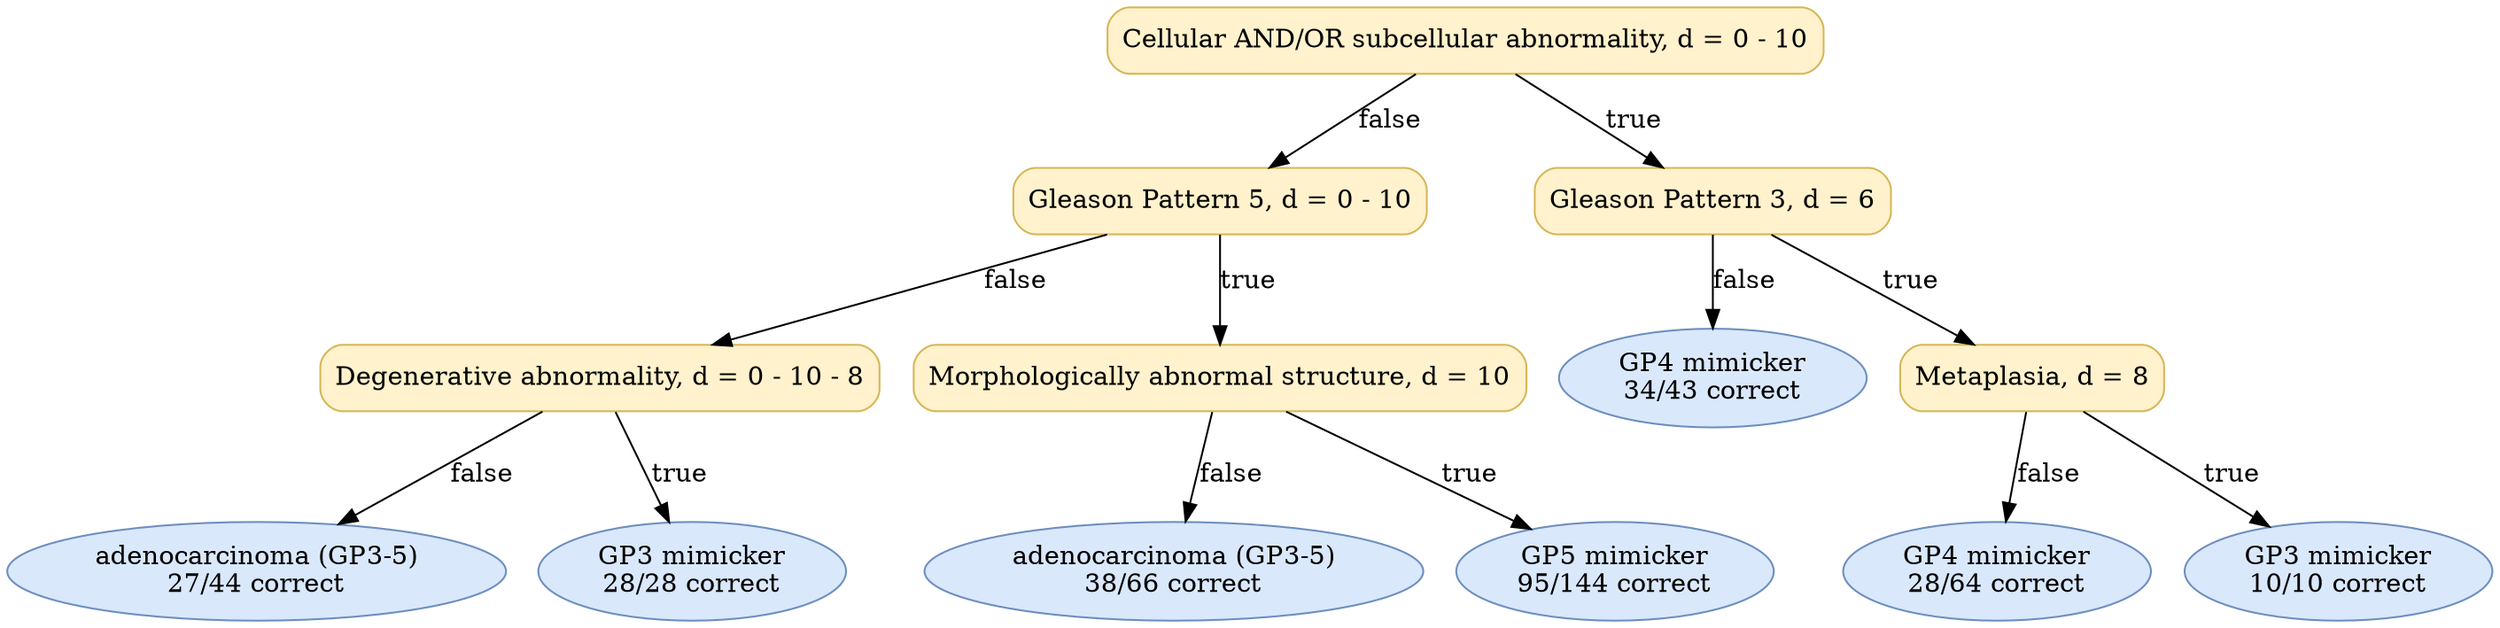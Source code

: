 digraph "DT" {
fontname="Times-Roman";
label="";
node [fontname="Times-Roman"];
Node1 [color="#D6B656", fillcolor="#FFF2CC", label="Cellular AND/OR subcellular abnormality, d = 0 - 10", shape="box", style="rounded,filled"];
Node2 [color="#D6B656", fillcolor="#FFF2CC", label="Gleason Pattern 5, d = 0 - 10", shape="box", style="rounded,filled"];
Node3 [color="#D6B656", fillcolor="#FFF2CC", label="Degenerative abnormality, d = 0 - 10 - 8", shape="box", style="rounded,filled"];
Node4 [color="#6C8EBF", fillcolor="#DAE8FC", label=<adenocarcinoma (GP3-5)<br/>27/44 correct>, shape="ellipse", style="rounded,filled"];
Node5 [color="#6C8EBF", fillcolor="#DAE8FC", label=<GP3 mimicker<br/>28/28 correct>, shape="ellipse", style="rounded,filled"];
Node6 [color="#D6B656", fillcolor="#FFF2CC", label="Morphologically abnormal structure, d = 10", shape="box", style="rounded,filled"];
Node7 [color="#6C8EBF", fillcolor="#DAE8FC", label=<adenocarcinoma (GP3-5)<br/>38/66 correct>, shape="ellipse", style="rounded,filled"];
Node8 [color="#6C8EBF", fillcolor="#DAE8FC", label=<GP5 mimicker<br/>95/144 correct>, shape="ellipse", style="rounded,filled"];
Node9 [color="#D6B656", fillcolor="#FFF2CC", label="Gleason Pattern 3, d = 6", shape="box", style="rounded,filled"];
Node10 [color="#6C8EBF", fillcolor="#DAE8FC", label=<GP4 mimicker<br/>34/43 correct>, shape="ellipse", style="rounded,filled"];
Node11 [color="#D6B656", fillcolor="#FFF2CC", label="Metaplasia, d = 8", shape="box", style="rounded,filled"];
Node12 [color="#6C8EBF", fillcolor="#DAE8FC", label=<GP4 mimicker<br/>28/64 correct>, shape="ellipse", style="rounded,filled"];
Node13 [color="#6C8EBF", fillcolor="#DAE8FC", label=<GP3 mimicker<br/>10/10 correct>, shape="ellipse", style="rounded,filled"];
Node1 -> Node2  [key=0, label="false"];
Node1 -> Node9  [key=0, label="true"];
Node2 -> Node3  [key=0, label="false"];
Node2 -> Node6  [key=0, label="true"];
Node3 -> Node4  [key=0, label="false"];
Node3 -> Node5  [key=0, label="true"];
Node6 -> Node7  [key=0, label="false"];
Node6 -> Node8  [key=0, label="true"];
Node9 -> Node10  [key=0, label="false"];
Node9 -> Node11  [key=0, label="true"];
Node11 -> Node12  [key=0, label="false"];
Node11 -> Node13  [key=0, label="true"];
}
